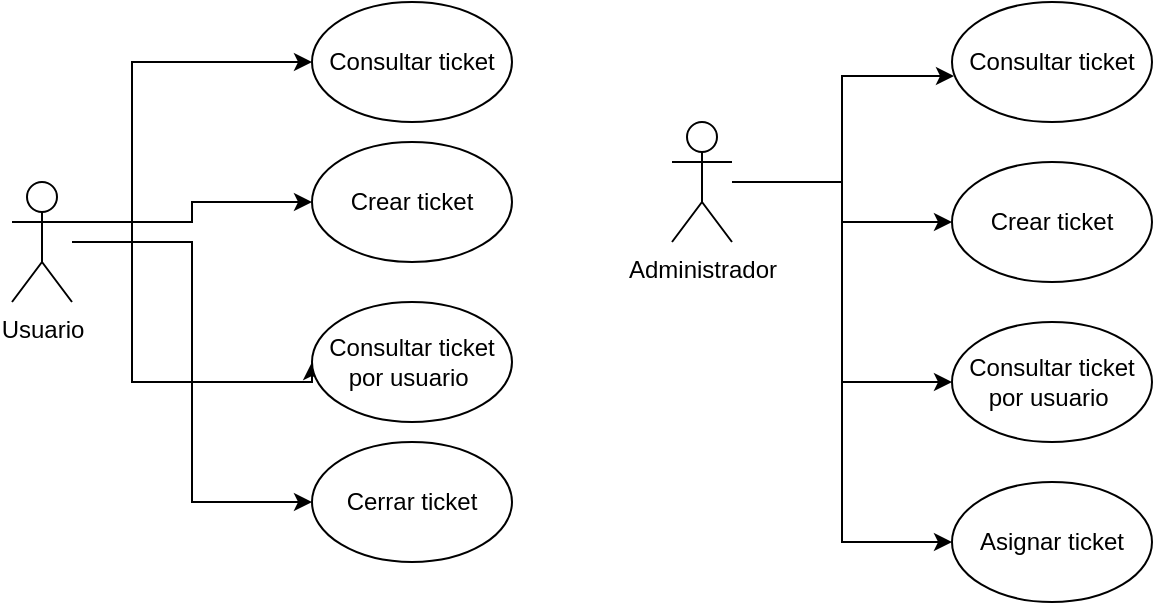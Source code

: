 <mxfile version="20.4.1" type="github">
  <diagram id="Htsq7HFZtI-DsCKp8mQT" name="Página-1">
    <mxGraphModel dx="782" dy="482" grid="1" gridSize="10" guides="1" tooltips="1" connect="1" arrows="1" fold="1" page="1" pageScale="1" pageWidth="827" pageHeight="1169" math="0" shadow="0">
      <root>
        <mxCell id="0" />
        <mxCell id="1" parent="0" />
        <mxCell id="unaglRWkHzDq1KYLl3ol-5" style="edgeStyle=orthogonalEdgeStyle;rounded=0;orthogonalLoop=1;jettySize=auto;html=1;" edge="1" parent="1" source="unaglRWkHzDq1KYLl3ol-1" target="unaglRWkHzDq1KYLl3ol-4">
          <mxGeometry relative="1" as="geometry">
            <Array as="points">
              <mxPoint x="210" y="160" />
              <mxPoint x="210" y="150" />
            </Array>
          </mxGeometry>
        </mxCell>
        <mxCell id="unaglRWkHzDq1KYLl3ol-7" style="edgeStyle=orthogonalEdgeStyle;rounded=0;orthogonalLoop=1;jettySize=auto;html=1;" edge="1" parent="1" source="unaglRWkHzDq1KYLl3ol-1" target="unaglRWkHzDq1KYLl3ol-6">
          <mxGeometry relative="1" as="geometry">
            <Array as="points">
              <mxPoint x="180" y="170" />
              <mxPoint x="180" y="80" />
            </Array>
          </mxGeometry>
        </mxCell>
        <mxCell id="unaglRWkHzDq1KYLl3ol-13" style="edgeStyle=orthogonalEdgeStyle;rounded=0;orthogonalLoop=1;jettySize=auto;html=1;entryX=0;entryY=0.5;entryDx=0;entryDy=0;" edge="1" parent="1" source="unaglRWkHzDq1KYLl3ol-1" target="unaglRWkHzDq1KYLl3ol-12">
          <mxGeometry relative="1" as="geometry">
            <Array as="points">
              <mxPoint x="180" y="170" />
              <mxPoint x="180" y="240" />
              <mxPoint x="270" y="240" />
            </Array>
          </mxGeometry>
        </mxCell>
        <mxCell id="unaglRWkHzDq1KYLl3ol-20" style="edgeStyle=orthogonalEdgeStyle;rounded=0;orthogonalLoop=1;jettySize=auto;html=1;entryX=0;entryY=0.5;entryDx=0;entryDy=0;" edge="1" parent="1" source="unaglRWkHzDq1KYLl3ol-1" target="unaglRWkHzDq1KYLl3ol-19">
          <mxGeometry relative="1" as="geometry" />
        </mxCell>
        <mxCell id="unaglRWkHzDq1KYLl3ol-1" value="Usuario" style="shape=umlActor;verticalLabelPosition=bottom;verticalAlign=top;html=1;outlineConnect=0;" vertex="1" parent="1">
          <mxGeometry x="120" y="140" width="30" height="60" as="geometry" />
        </mxCell>
        <mxCell id="unaglRWkHzDq1KYLl3ol-4" value="Crear ticket" style="ellipse;whiteSpace=wrap;html=1;" vertex="1" parent="1">
          <mxGeometry x="270" y="120" width="100" height="60" as="geometry" />
        </mxCell>
        <mxCell id="unaglRWkHzDq1KYLl3ol-6" value="Consultar ticket" style="ellipse;whiteSpace=wrap;html=1;" vertex="1" parent="1">
          <mxGeometry x="270" y="50" width="100" height="60" as="geometry" />
        </mxCell>
        <mxCell id="unaglRWkHzDq1KYLl3ol-12" value="Consultar ticket por usuario&amp;nbsp;" style="ellipse;whiteSpace=wrap;html=1;" vertex="1" parent="1">
          <mxGeometry x="270" y="200" width="100" height="60" as="geometry" />
        </mxCell>
        <mxCell id="unaglRWkHzDq1KYLl3ol-22" style="edgeStyle=orthogonalEdgeStyle;rounded=0;orthogonalLoop=1;jettySize=auto;html=1;entryX=0.01;entryY=0.617;entryDx=0;entryDy=0;entryPerimeter=0;" edge="1" parent="1" source="unaglRWkHzDq1KYLl3ol-14" target="unaglRWkHzDq1KYLl3ol-16">
          <mxGeometry relative="1" as="geometry" />
        </mxCell>
        <mxCell id="unaglRWkHzDq1KYLl3ol-23" style="edgeStyle=orthogonalEdgeStyle;rounded=0;orthogonalLoop=1;jettySize=auto;html=1;" edge="1" parent="1" source="unaglRWkHzDq1KYLl3ol-14" target="unaglRWkHzDq1KYLl3ol-17">
          <mxGeometry relative="1" as="geometry" />
        </mxCell>
        <mxCell id="unaglRWkHzDq1KYLl3ol-24" style="edgeStyle=orthogonalEdgeStyle;rounded=0;orthogonalLoop=1;jettySize=auto;html=1;entryX=0;entryY=0.5;entryDx=0;entryDy=0;" edge="1" parent="1" source="unaglRWkHzDq1KYLl3ol-14" target="unaglRWkHzDq1KYLl3ol-18">
          <mxGeometry relative="1" as="geometry" />
        </mxCell>
        <mxCell id="unaglRWkHzDq1KYLl3ol-25" style="edgeStyle=orthogonalEdgeStyle;rounded=0;orthogonalLoop=1;jettySize=auto;html=1;entryX=0;entryY=0.5;entryDx=0;entryDy=0;" edge="1" parent="1" source="unaglRWkHzDq1KYLl3ol-14" target="unaglRWkHzDq1KYLl3ol-21">
          <mxGeometry relative="1" as="geometry" />
        </mxCell>
        <mxCell id="unaglRWkHzDq1KYLl3ol-14" value="Administrador" style="shape=umlActor;verticalLabelPosition=bottom;verticalAlign=top;html=1;outlineConnect=0;" vertex="1" parent="1">
          <mxGeometry x="450" y="110" width="30" height="60" as="geometry" />
        </mxCell>
        <mxCell id="unaglRWkHzDq1KYLl3ol-16" value="Consultar ticket" style="ellipse;whiteSpace=wrap;html=1;" vertex="1" parent="1">
          <mxGeometry x="590" y="50" width="100" height="60" as="geometry" />
        </mxCell>
        <mxCell id="unaglRWkHzDq1KYLl3ol-17" value="Crear ticket" style="ellipse;whiteSpace=wrap;html=1;" vertex="1" parent="1">
          <mxGeometry x="590" y="130" width="100" height="60" as="geometry" />
        </mxCell>
        <mxCell id="unaglRWkHzDq1KYLl3ol-18" value="Consultar ticket por usuario&amp;nbsp;" style="ellipse;whiteSpace=wrap;html=1;" vertex="1" parent="1">
          <mxGeometry x="590" y="210" width="100" height="60" as="geometry" />
        </mxCell>
        <mxCell id="unaglRWkHzDq1KYLl3ol-19" value="Cerrar ticket" style="ellipse;whiteSpace=wrap;html=1;" vertex="1" parent="1">
          <mxGeometry x="270" y="270" width="100" height="60" as="geometry" />
        </mxCell>
        <mxCell id="unaglRWkHzDq1KYLl3ol-21" value="Asignar ticket" style="ellipse;whiteSpace=wrap;html=1;" vertex="1" parent="1">
          <mxGeometry x="590" y="290" width="100" height="60" as="geometry" />
        </mxCell>
      </root>
    </mxGraphModel>
  </diagram>
</mxfile>
